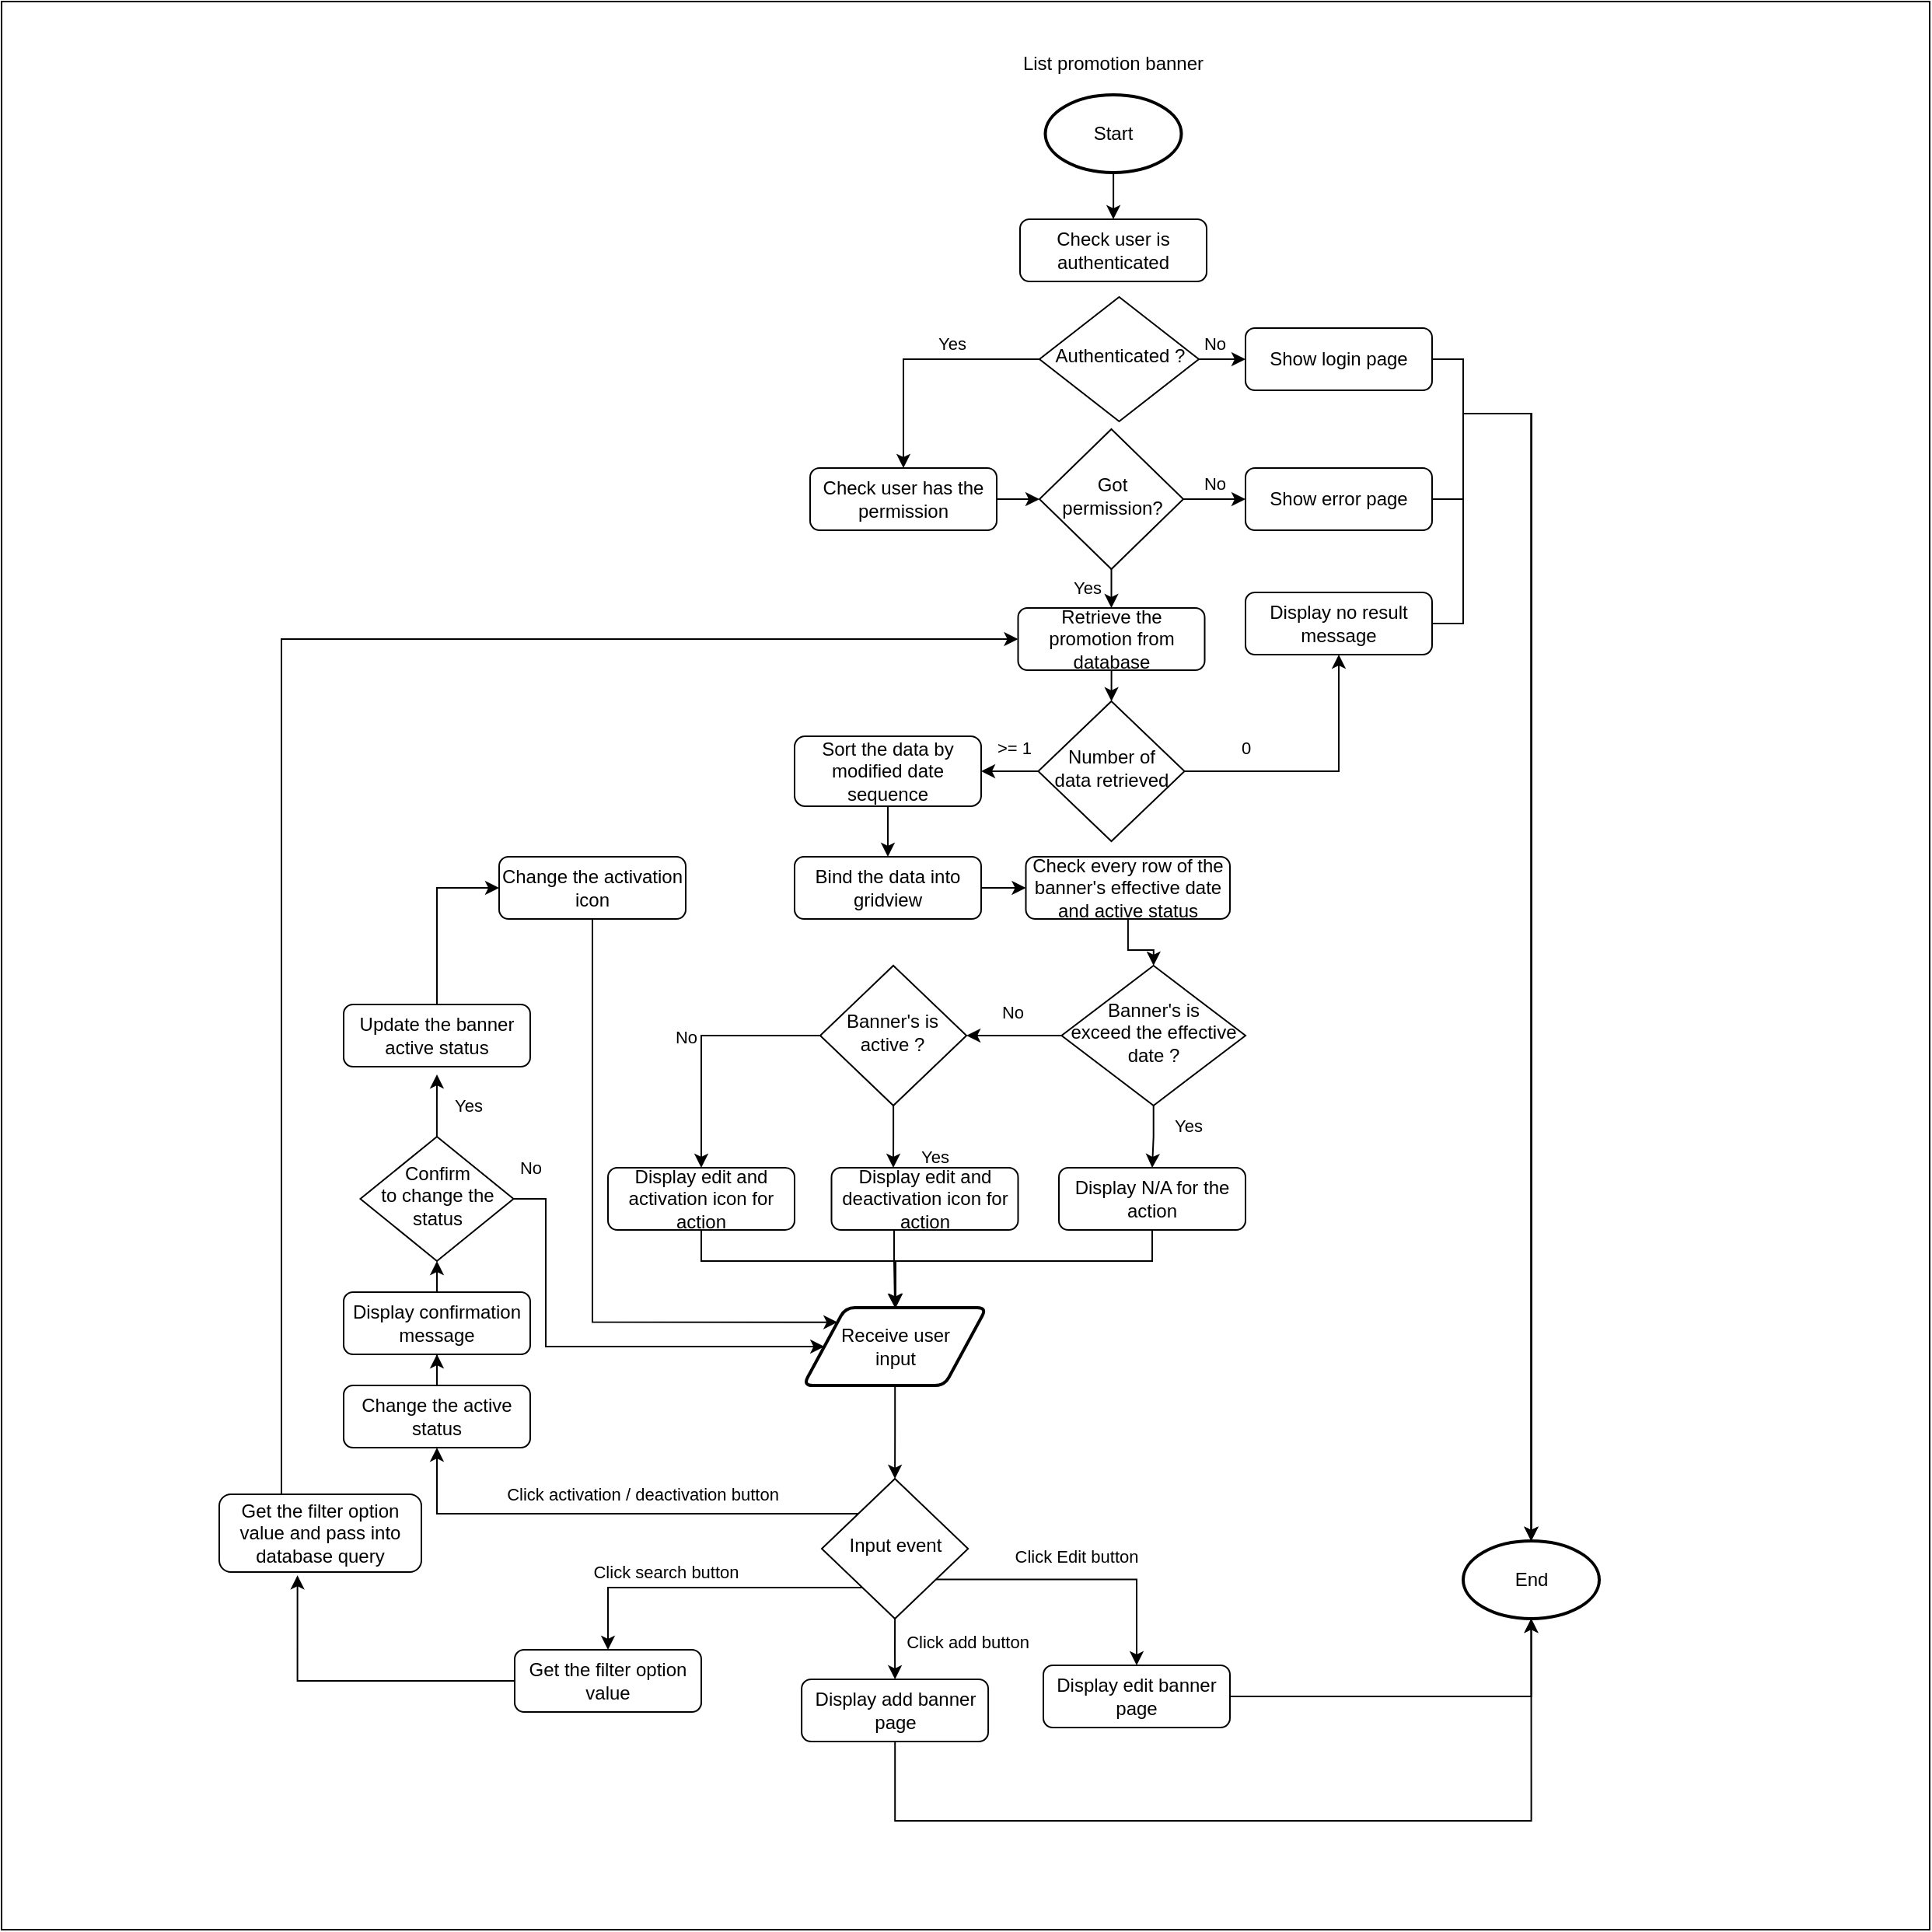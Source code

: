 <mxfile version="14.2.4" type="github" pages="4">
  <diagram id="C5RBs43oDa-KdzZeNtuy" name="List promotion banner">
    <mxGraphModel dx="3067" dy="783" grid="1" gridSize="10" guides="1" tooltips="1" connect="1" arrows="1" fold="1" page="1" pageScale="1" pageWidth="827" pageHeight="1169" math="0" shadow="0">
      <root>
        <mxCell id="WIyWlLk6GJQsqaUBKTNV-0" />
        <mxCell id="WIyWlLk6GJQsqaUBKTNV-1" parent="WIyWlLk6GJQsqaUBKTNV-0" />
        <mxCell id="OHB6ys-uSXkvLDU8gWH5-1" value="" style="whiteSpace=wrap;html=1;aspect=fixed;fillColor=none;" vertex="1" parent="WIyWlLk6GJQsqaUBKTNV-1">
          <mxGeometry x="-890" y="50" width="1240" height="1240" as="geometry" />
        </mxCell>
        <mxCell id="WIyWlLk6GJQsqaUBKTNV-3" value="Check user is authenticated" style="rounded=1;whiteSpace=wrap;html=1;fontSize=12;glass=0;strokeWidth=1;shadow=0;" parent="WIyWlLk6GJQsqaUBKTNV-1" vertex="1">
          <mxGeometry x="-235" y="190" width="120" height="40" as="geometry" />
        </mxCell>
        <mxCell id="OHB6ys-uSXkvLDU8gWH5-21" style="edgeStyle=orthogonalEdgeStyle;rounded=0;orthogonalLoop=1;jettySize=auto;html=1;entryX=0.5;entryY=0;entryDx=0;entryDy=0;entryPerimeter=0;" edge="1" parent="WIyWlLk6GJQsqaUBKTNV-1" source="WIyWlLk6GJQsqaUBKTNV-7" target="OHB6ys-uSXkvLDU8gWH5-14">
          <mxGeometry relative="1" as="geometry">
            <Array as="points">
              <mxPoint x="50" y="370" />
              <mxPoint x="50" y="315" />
              <mxPoint x="94" y="315" />
            </Array>
          </mxGeometry>
        </mxCell>
        <mxCell id="WIyWlLk6GJQsqaUBKTNV-7" value="Show error page" style="rounded=1;whiteSpace=wrap;html=1;fontSize=12;glass=0;strokeWidth=1;shadow=0;" parent="WIyWlLk6GJQsqaUBKTNV-1" vertex="1">
          <mxGeometry x="-90" y="350" width="120" height="40" as="geometry" />
        </mxCell>
        <mxCell id="OHB6ys-uSXkvLDU8gWH5-2" value="List promotion banner" style="text;html=1;strokeColor=none;fillColor=none;align=center;verticalAlign=middle;whiteSpace=wrap;rounded=0;" vertex="1" parent="WIyWlLk6GJQsqaUBKTNV-1">
          <mxGeometry x="-250" y="80" width="150" height="20" as="geometry" />
        </mxCell>
        <mxCell id="OHB6ys-uSXkvLDU8gWH5-8" style="edgeStyle=orthogonalEdgeStyle;rounded=0;orthogonalLoop=1;jettySize=auto;html=1;entryX=0.5;entryY=0;entryDx=0;entryDy=0;" edge="1" parent="WIyWlLk6GJQsqaUBKTNV-1" source="OHB6ys-uSXkvLDU8gWH5-5" target="WIyWlLk6GJQsqaUBKTNV-3">
          <mxGeometry relative="1" as="geometry" />
        </mxCell>
        <mxCell id="OHB6ys-uSXkvLDU8gWH5-5" value="Start" style="strokeWidth=2;html=1;shape=mxgraph.flowchart.start_1;whiteSpace=wrap;fillColor=none;" vertex="1" parent="WIyWlLk6GJQsqaUBKTNV-1">
          <mxGeometry x="-218.75" y="110" width="87.5" height="50" as="geometry" />
        </mxCell>
        <mxCell id="OHB6ys-uSXkvLDU8gWH5-11" value="Yes" style="edgeStyle=orthogonalEdgeStyle;rounded=0;orthogonalLoop=1;jettySize=auto;html=1;entryX=0.5;entryY=0;entryDx=0;entryDy=0;" edge="1" parent="WIyWlLk6GJQsqaUBKTNV-1" source="OHB6ys-uSXkvLDU8gWH5-9" target="OHB6ys-uSXkvLDU8gWH5-10">
          <mxGeometry x="-0.27" y="-10" relative="1" as="geometry">
            <mxPoint x="1" as="offset" />
          </mxGeometry>
        </mxCell>
        <mxCell id="OHB6ys-uSXkvLDU8gWH5-19" value="No" style="edgeStyle=orthogonalEdgeStyle;rounded=0;orthogonalLoop=1;jettySize=auto;html=1;entryX=0;entryY=0.5;entryDx=0;entryDy=0;" edge="1" parent="WIyWlLk6GJQsqaUBKTNV-1" source="OHB6ys-uSXkvLDU8gWH5-9" target="OHB6ys-uSXkvLDU8gWH5-17">
          <mxGeometry x="0.2" y="10" relative="1" as="geometry">
            <mxPoint as="offset" />
          </mxGeometry>
        </mxCell>
        <mxCell id="OHB6ys-uSXkvLDU8gWH5-9" value="Authenticated ?" style="rhombus;whiteSpace=wrap;html=1;shadow=0;fontFamily=Helvetica;fontSize=12;align=center;strokeWidth=1;spacing=6;spacingTop=-4;" vertex="1" parent="WIyWlLk6GJQsqaUBKTNV-1">
          <mxGeometry x="-222.5" y="240" width="102.5" height="80" as="geometry" />
        </mxCell>
        <mxCell id="OHB6ys-uSXkvLDU8gWH5-13" style="edgeStyle=orthogonalEdgeStyle;rounded=0;orthogonalLoop=1;jettySize=auto;html=1;" edge="1" parent="WIyWlLk6GJQsqaUBKTNV-1" source="OHB6ys-uSXkvLDU8gWH5-10" target="OHB6ys-uSXkvLDU8gWH5-12">
          <mxGeometry relative="1" as="geometry" />
        </mxCell>
        <mxCell id="OHB6ys-uSXkvLDU8gWH5-10" value="Check user has the permission" style="rounded=1;whiteSpace=wrap;html=1;fontSize=12;glass=0;strokeWidth=1;shadow=0;" vertex="1" parent="WIyWlLk6GJQsqaUBKTNV-1">
          <mxGeometry x="-370" y="350" width="120" height="40" as="geometry" />
        </mxCell>
        <mxCell id="OHB6ys-uSXkvLDU8gWH5-15" value="No" style="edgeStyle=orthogonalEdgeStyle;rounded=0;orthogonalLoop=1;jettySize=auto;html=1;" edge="1" parent="WIyWlLk6GJQsqaUBKTNV-1" source="OHB6ys-uSXkvLDU8gWH5-12" target="WIyWlLk6GJQsqaUBKTNV-7">
          <mxGeometry y="10" relative="1" as="geometry">
            <mxPoint x="-70" y="370" as="targetPoint" />
            <mxPoint as="offset" />
          </mxGeometry>
        </mxCell>
        <mxCell id="OHB6ys-uSXkvLDU8gWH5-22" value="Yes" style="edgeStyle=orthogonalEdgeStyle;rounded=0;orthogonalLoop=1;jettySize=auto;html=1;entryX=0.5;entryY=0;entryDx=0;entryDy=0;" edge="1" parent="WIyWlLk6GJQsqaUBKTNV-1" target="OHB6ys-uSXkvLDU8gWH5-23">
          <mxGeometry x="-0.144" y="-14" relative="1" as="geometry">
            <mxPoint x="-176.25" y="450" as="targetPoint" />
            <mxPoint x="-176.238" y="414.988" as="sourcePoint" />
            <mxPoint x="-2" y="2" as="offset" />
          </mxGeometry>
        </mxCell>
        <mxCell id="OHB6ys-uSXkvLDU8gWH5-12" value="Got permission?" style="rhombus;whiteSpace=wrap;html=1;shadow=0;fontFamily=Helvetica;fontSize=12;align=center;strokeWidth=1;spacing=6;spacingTop=-4;" vertex="1" parent="WIyWlLk6GJQsqaUBKTNV-1">
          <mxGeometry x="-222.5" y="325" width="92.5" height="90" as="geometry" />
        </mxCell>
        <mxCell id="OHB6ys-uSXkvLDU8gWH5-14" value="End" style="strokeWidth=2;html=1;shape=mxgraph.flowchart.start_1;whiteSpace=wrap;fillColor=none;" vertex="1" parent="WIyWlLk6GJQsqaUBKTNV-1">
          <mxGeometry x="50" y="1040" width="87.5" height="50" as="geometry" />
        </mxCell>
        <mxCell id="OHB6ys-uSXkvLDU8gWH5-20" style="edgeStyle=orthogonalEdgeStyle;rounded=0;orthogonalLoop=1;jettySize=auto;html=1;entryX=0.5;entryY=0;entryDx=0;entryDy=0;entryPerimeter=0;" edge="1" parent="WIyWlLk6GJQsqaUBKTNV-1" source="OHB6ys-uSXkvLDU8gWH5-17" target="OHB6ys-uSXkvLDU8gWH5-14">
          <mxGeometry relative="1" as="geometry">
            <Array as="points">
              <mxPoint x="50" y="280" />
              <mxPoint x="50" y="315" />
              <mxPoint x="94" y="315" />
            </Array>
          </mxGeometry>
        </mxCell>
        <mxCell id="OHB6ys-uSXkvLDU8gWH5-17" value="Show login page" style="rounded=1;whiteSpace=wrap;html=1;fontSize=12;glass=0;strokeWidth=1;shadow=0;" vertex="1" parent="WIyWlLk6GJQsqaUBKTNV-1">
          <mxGeometry x="-90" y="260" width="120" height="40" as="geometry" />
        </mxCell>
        <mxCell id="OHB6ys-uSXkvLDU8gWH5-31" style="edgeStyle=orthogonalEdgeStyle;rounded=0;orthogonalLoop=1;jettySize=auto;html=1;entryX=0.5;entryY=0;entryDx=0;entryDy=0;" edge="1" parent="WIyWlLk6GJQsqaUBKTNV-1" source="OHB6ys-uSXkvLDU8gWH5-23" target="OHB6ys-uSXkvLDU8gWH5-26">
          <mxGeometry relative="1" as="geometry" />
        </mxCell>
        <mxCell id="OHB6ys-uSXkvLDU8gWH5-23" value="Retrieve the promotion from database" style="rounded=1;whiteSpace=wrap;html=1;fontSize=12;glass=0;strokeWidth=1;shadow=0;" vertex="1" parent="WIyWlLk6GJQsqaUBKTNV-1">
          <mxGeometry x="-236.25" y="440" width="120" height="40" as="geometry" />
        </mxCell>
        <mxCell id="OHB6ys-uSXkvLDU8gWH5-27" style="edgeStyle=orthogonalEdgeStyle;rounded=0;orthogonalLoop=1;jettySize=auto;html=1;entryX=0.5;entryY=1;entryDx=0;entryDy=0;" edge="1" parent="WIyWlLk6GJQsqaUBKTNV-1" source="OHB6ys-uSXkvLDU8gWH5-26" target="OHB6ys-uSXkvLDU8gWH5-28">
          <mxGeometry relative="1" as="geometry">
            <mxPoint x="-80.0" y="480" as="targetPoint" />
          </mxGeometry>
        </mxCell>
        <mxCell id="OHB6ys-uSXkvLDU8gWH5-30" value="0" style="edgeLabel;html=1;align=center;verticalAlign=middle;resizable=0;points=[];" vertex="1" connectable="0" parent="OHB6ys-uSXkvLDU8gWH5-27">
          <mxGeometry x="-0.552" y="-2" relative="1" as="geometry">
            <mxPoint x="-0.05" y="-17.03" as="offset" />
          </mxGeometry>
        </mxCell>
        <mxCell id="OHB6ys-uSXkvLDU8gWH5-33" value="&amp;gt;= 1" style="edgeStyle=orthogonalEdgeStyle;rounded=0;orthogonalLoop=1;jettySize=auto;html=1;entryX=1;entryY=0.5;entryDx=0;entryDy=0;" edge="1" parent="WIyWlLk6GJQsqaUBKTNV-1" source="OHB6ys-uSXkvLDU8gWH5-26" target="OHB6ys-uSXkvLDU8gWH5-37">
          <mxGeometry x="-0.284" y="-15" relative="1" as="geometry">
            <mxPoint x="-260" y="545.0" as="targetPoint" />
            <mxPoint as="offset" />
          </mxGeometry>
        </mxCell>
        <mxCell id="OHB6ys-uSXkvLDU8gWH5-26" value="Number of &lt;br&gt;data retrieved" style="rhombus;whiteSpace=wrap;html=1;shadow=0;fontFamily=Helvetica;fontSize=12;align=center;strokeWidth=1;spacing=6;spacingTop=-4;" vertex="1" parent="WIyWlLk6GJQsqaUBKTNV-1">
          <mxGeometry x="-223.29" y="500" width="94.07" height="90" as="geometry" />
        </mxCell>
        <mxCell id="OHB6ys-uSXkvLDU8gWH5-32" style="edgeStyle=orthogonalEdgeStyle;rounded=0;orthogonalLoop=1;jettySize=auto;html=1;entryX=0.5;entryY=0;entryDx=0;entryDy=0;entryPerimeter=0;" edge="1" parent="WIyWlLk6GJQsqaUBKTNV-1" source="OHB6ys-uSXkvLDU8gWH5-28" target="OHB6ys-uSXkvLDU8gWH5-14">
          <mxGeometry relative="1" as="geometry">
            <Array as="points">
              <mxPoint x="50" y="450" />
              <mxPoint x="50" y="315" />
              <mxPoint x="94" y="315" />
            </Array>
          </mxGeometry>
        </mxCell>
        <mxCell id="OHB6ys-uSXkvLDU8gWH5-28" value="Display no result message" style="rounded=1;whiteSpace=wrap;html=1;fontSize=12;glass=0;strokeWidth=1;shadow=0;" vertex="1" parent="WIyWlLk6GJQsqaUBKTNV-1">
          <mxGeometry x="-90" y="430" width="120" height="40" as="geometry" />
        </mxCell>
        <mxCell id="OHB6ys-uSXkvLDU8gWH5-35" style="edgeStyle=orthogonalEdgeStyle;rounded=0;orthogonalLoop=1;jettySize=auto;html=1;entryX=0.5;entryY=0;entryDx=0;entryDy=0;" edge="1" parent="WIyWlLk6GJQsqaUBKTNV-1" target="OHB6ys-uSXkvLDU8gWH5-36">
          <mxGeometry relative="1" as="geometry">
            <mxPoint x="-320" y="590" as="targetPoint" />
            <mxPoint x="-320" y="565.0" as="sourcePoint" />
          </mxGeometry>
        </mxCell>
        <mxCell id="OHB6ys-uSXkvLDU8gWH5-41" style="edgeStyle=orthogonalEdgeStyle;rounded=0;orthogonalLoop=1;jettySize=auto;html=1;entryX=0.5;entryY=0;entryDx=0;entryDy=0;exitX=0.5;exitY=1;exitDx=0;exitDy=0;" edge="1" parent="WIyWlLk6GJQsqaUBKTNV-1" source="OHB6ys-uSXkvLDU8gWH5-64" target="OHB6ys-uSXkvLDU8gWH5-38">
          <mxGeometry relative="1" as="geometry">
            <mxPoint x="-335" y="980" as="sourcePoint" />
            <Array as="points">
              <mxPoint x="-150" y="860" />
              <mxPoint x="-315" y="860" />
              <mxPoint x="-315" y="890" />
            </Array>
          </mxGeometry>
        </mxCell>
        <mxCell id="OHB6ys-uSXkvLDU8gWH5-55" style="edgeStyle=orthogonalEdgeStyle;rounded=0;orthogonalLoop=1;jettySize=auto;html=1;entryX=0;entryY=0.5;entryDx=0;entryDy=0;" edge="1" parent="WIyWlLk6GJQsqaUBKTNV-1" source="OHB6ys-uSXkvLDU8gWH5-36" target="OHB6ys-uSXkvLDU8gWH5-56">
          <mxGeometry relative="1" as="geometry">
            <mxPoint x="-200" y="610" as="targetPoint" />
          </mxGeometry>
        </mxCell>
        <mxCell id="OHB6ys-uSXkvLDU8gWH5-36" value="Bind the data into gridview" style="rounded=1;whiteSpace=wrap;html=1;fontSize=12;glass=0;strokeWidth=1;shadow=0;" vertex="1" parent="WIyWlLk6GJQsqaUBKTNV-1">
          <mxGeometry x="-380" y="600" width="120" height="40" as="geometry" />
        </mxCell>
        <mxCell id="OHB6ys-uSXkvLDU8gWH5-37" value="Sort the data by modified date sequence" style="rounded=1;whiteSpace=wrap;html=1;fontSize=12;glass=0;strokeWidth=1;shadow=0;" vertex="1" parent="WIyWlLk6GJQsqaUBKTNV-1">
          <mxGeometry x="-380" y="522.5" width="120" height="45" as="geometry" />
        </mxCell>
        <mxCell id="OHB6ys-uSXkvLDU8gWH5-79" style="edgeStyle=orthogonalEdgeStyle;rounded=0;orthogonalLoop=1;jettySize=auto;html=1;entryX=0.5;entryY=0;entryDx=0;entryDy=0;" edge="1" parent="WIyWlLk6GJQsqaUBKTNV-1" source="OHB6ys-uSXkvLDU8gWH5-38" target="OHB6ys-uSXkvLDU8gWH5-43">
          <mxGeometry relative="1" as="geometry" />
        </mxCell>
        <mxCell id="OHB6ys-uSXkvLDU8gWH5-38" value="Receive user &lt;br&gt;input" style="shape=parallelogram;html=1;strokeWidth=2;perimeter=parallelogramPerimeter;whiteSpace=wrap;rounded=1;arcSize=12;size=0.23;fillColor=none;" vertex="1" parent="WIyWlLk6GJQsqaUBKTNV-1">
          <mxGeometry x="-374.43" y="890" width="117.96" height="50" as="geometry" />
        </mxCell>
        <mxCell id="OHB6ys-uSXkvLDU8gWH5-44" style="edgeStyle=orthogonalEdgeStyle;rounded=0;orthogonalLoop=1;jettySize=auto;html=1;entryX=0.5;entryY=0;entryDx=0;entryDy=0;" edge="1" parent="WIyWlLk6GJQsqaUBKTNV-1" source="OHB6ys-uSXkvLDU8gWH5-43" target="OHB6ys-uSXkvLDU8gWH5-47">
          <mxGeometry relative="1" as="geometry">
            <mxPoint x="-422.04" y="1030" as="targetPoint" />
            <Array as="points">
              <mxPoint x="-500" y="1070" />
            </Array>
          </mxGeometry>
        </mxCell>
        <mxCell id="OHB6ys-uSXkvLDU8gWH5-45" value="Click search button" style="edgeLabel;html=1;align=center;verticalAlign=middle;resizable=0;points=[];" vertex="1" connectable="0" parent="OHB6ys-uSXkvLDU8gWH5-44">
          <mxGeometry x="0.25" y="-4" relative="1" as="geometry">
            <mxPoint x="0.26" y="-6" as="offset" />
          </mxGeometry>
        </mxCell>
        <mxCell id="OHB6ys-uSXkvLDU8gWH5-49" style="edgeStyle=orthogonalEdgeStyle;rounded=0;orthogonalLoop=1;jettySize=auto;html=1;entryX=0.5;entryY=1;entryDx=0;entryDy=0;exitX=0;exitY=0;exitDx=0;exitDy=0;entryPerimeter=0;" edge="1" parent="WIyWlLk6GJQsqaUBKTNV-1" source="OHB6ys-uSXkvLDU8gWH5-43" target="OHB6ys-uSXkvLDU8gWH5-50">
          <mxGeometry relative="1" as="geometry">
            <mxPoint x="-302.04" y="980" as="targetPoint" />
            <Array as="points">
              <mxPoint x="-610" y="1023" />
            </Array>
          </mxGeometry>
        </mxCell>
        <mxCell id="OHB6ys-uSXkvLDU8gWH5-52" value="Click activation / deactivation button" style="edgeLabel;html=1;align=center;verticalAlign=middle;resizable=0;points=[];" vertex="1" connectable="0" parent="OHB6ys-uSXkvLDU8gWH5-49">
          <mxGeometry x="-0.011" y="-2" relative="1" as="geometry">
            <mxPoint x="15.84" y="-10.5" as="offset" />
          </mxGeometry>
        </mxCell>
        <mxCell id="OHB6ys-uSXkvLDU8gWH5-53" value="Click Edit button" style="edgeStyle=orthogonalEdgeStyle;rounded=0;orthogonalLoop=1;jettySize=auto;html=1;exitX=0.779;exitY=0.72;exitDx=0;exitDy=0;exitPerimeter=0;entryX=0.5;entryY=0;entryDx=0;entryDy=0;" edge="1" parent="WIyWlLk6GJQsqaUBKTNV-1" source="OHB6ys-uSXkvLDU8gWH5-43" target="OHB6ys-uSXkvLDU8gWH5-73">
          <mxGeometry x="-0.021" y="15" relative="1" as="geometry">
            <mxPoint x="-182" y="1064" as="targetPoint" />
            <Array as="points">
              <mxPoint x="-160" y="1065" />
            </Array>
            <mxPoint as="offset" />
          </mxGeometry>
        </mxCell>
        <mxCell id="OHB6ys-uSXkvLDU8gWH5-76" value="Click add button" style="edgeStyle=orthogonalEdgeStyle;rounded=0;orthogonalLoop=1;jettySize=auto;html=1;exitX=0.5;exitY=1;exitDx=0;exitDy=0;" edge="1" parent="WIyWlLk6GJQsqaUBKTNV-1" source="OHB6ys-uSXkvLDU8gWH5-43" target="OHB6ys-uSXkvLDU8gWH5-48">
          <mxGeometry x="-0.26" y="46" relative="1" as="geometry">
            <mxPoint x="-336.083" y="1088.954" as="sourcePoint" />
            <mxPoint x="-336.04" y="1119" as="targetPoint" />
            <mxPoint as="offset" />
          </mxGeometry>
        </mxCell>
        <mxCell id="OHB6ys-uSXkvLDU8gWH5-43" value="Input event" style="rhombus;whiteSpace=wrap;html=1;shadow=0;fontFamily=Helvetica;fontSize=12;align=center;strokeWidth=1;spacing=6;spacingTop=-4;" vertex="1" parent="WIyWlLk6GJQsqaUBKTNV-1">
          <mxGeometry x="-362.49" y="1000" width="94.07" height="90" as="geometry" />
        </mxCell>
        <mxCell id="OHB6ys-uSXkvLDU8gWH5-81" style="edgeStyle=orthogonalEdgeStyle;rounded=0;orthogonalLoop=1;jettySize=auto;html=1;entryX=0.387;entryY=1.043;entryDx=0;entryDy=0;entryPerimeter=0;" edge="1" parent="WIyWlLk6GJQsqaUBKTNV-1" source="OHB6ys-uSXkvLDU8gWH5-47" target="OHB6ys-uSXkvLDU8gWH5-82">
          <mxGeometry relative="1" as="geometry">
            <mxPoint x="-650.0" y="1020" as="targetPoint" />
            <Array as="points">
              <mxPoint x="-700" y="1130" />
            </Array>
          </mxGeometry>
        </mxCell>
        <mxCell id="OHB6ys-uSXkvLDU8gWH5-47" value="Get the filter option value" style="rounded=1;whiteSpace=wrap;html=1;fontSize=12;glass=0;strokeWidth=1;shadow=0;" vertex="1" parent="WIyWlLk6GJQsqaUBKTNV-1">
          <mxGeometry x="-560" y="1110" width="120" height="40" as="geometry" />
        </mxCell>
        <mxCell id="OHB6ys-uSXkvLDU8gWH5-97" style="edgeStyle=orthogonalEdgeStyle;rounded=0;orthogonalLoop=1;jettySize=auto;html=1;entryX=0.5;entryY=1;entryDx=0;entryDy=0;entryPerimeter=0;" edge="1" parent="WIyWlLk6GJQsqaUBKTNV-1" source="OHB6ys-uSXkvLDU8gWH5-48" target="OHB6ys-uSXkvLDU8gWH5-14">
          <mxGeometry relative="1" as="geometry">
            <Array as="points">
              <mxPoint x="-315" y="1220" />
              <mxPoint x="94" y="1220" />
            </Array>
          </mxGeometry>
        </mxCell>
        <mxCell id="OHB6ys-uSXkvLDU8gWH5-48" value="Display add banner page" style="rounded=1;whiteSpace=wrap;html=1;fontSize=12;glass=0;strokeWidth=1;shadow=0;" vertex="1" parent="WIyWlLk6GJQsqaUBKTNV-1">
          <mxGeometry x="-375.45" y="1129" width="120" height="40" as="geometry" />
        </mxCell>
        <mxCell id="OHB6ys-uSXkvLDU8gWH5-89" style="edgeStyle=orthogonalEdgeStyle;rounded=0;orthogonalLoop=1;jettySize=auto;html=1;entryX=0.5;entryY=1;entryDx=0;entryDy=0;" edge="1" parent="WIyWlLk6GJQsqaUBKTNV-1" source="OHB6ys-uSXkvLDU8gWH5-50" target="OHB6ys-uSXkvLDU8gWH5-75">
          <mxGeometry relative="1" as="geometry" />
        </mxCell>
        <mxCell id="OHB6ys-uSXkvLDU8gWH5-50" value="Change the active status" style="rounded=1;whiteSpace=wrap;html=1;fontSize=12;glass=0;strokeWidth=1;shadow=0;" vertex="1" parent="WIyWlLk6GJQsqaUBKTNV-1">
          <mxGeometry x="-670" y="940" width="120" height="40" as="geometry" />
        </mxCell>
        <mxCell id="OHB6ys-uSXkvLDU8gWH5-57" style="edgeStyle=orthogonalEdgeStyle;rounded=0;orthogonalLoop=1;jettySize=auto;html=1;entryX=0.5;entryY=0;entryDx=0;entryDy=0;" edge="1" parent="WIyWlLk6GJQsqaUBKTNV-1" source="OHB6ys-uSXkvLDU8gWH5-56" target="OHB6ys-uSXkvLDU8gWH5-60">
          <mxGeometry relative="1" as="geometry">
            <mxPoint x="-171.25" y="670" as="targetPoint" />
          </mxGeometry>
        </mxCell>
        <mxCell id="OHB6ys-uSXkvLDU8gWH5-56" value="Check every row of the banner&#39;s effective date and active status" style="rounded=1;whiteSpace=wrap;html=1;fontSize=12;glass=0;strokeWidth=1;shadow=0;" vertex="1" parent="WIyWlLk6GJQsqaUBKTNV-1">
          <mxGeometry x="-231.25" y="600" width="131.25" height="40" as="geometry" />
        </mxCell>
        <mxCell id="OHB6ys-uSXkvLDU8gWH5-65" value="Yes" style="edgeStyle=orthogonalEdgeStyle;rounded=0;orthogonalLoop=1;jettySize=auto;html=1;" edge="1" parent="WIyWlLk6GJQsqaUBKTNV-1" source="OHB6ys-uSXkvLDU8gWH5-59">
          <mxGeometry x="-0.001" y="-13" relative="1" as="geometry">
            <mxPoint x="-316.51" y="800" as="targetPoint" />
            <mxPoint x="26" as="offset" />
          </mxGeometry>
        </mxCell>
        <mxCell id="OHB6ys-uSXkvLDU8gWH5-67" value="No" style="edgeStyle=orthogonalEdgeStyle;rounded=0;orthogonalLoop=1;jettySize=auto;html=1;entryX=0.5;entryY=0;entryDx=0;entryDy=0;" edge="1" parent="WIyWlLk6GJQsqaUBKTNV-1" source="OHB6ys-uSXkvLDU8gWH5-59" target="OHB6ys-uSXkvLDU8gWH5-69">
          <mxGeometry x="-0.04" y="-10" relative="1" as="geometry">
            <mxPoint x="-423.51" y="780" as="targetPoint" />
            <mxPoint as="offset" />
          </mxGeometry>
        </mxCell>
        <mxCell id="OHB6ys-uSXkvLDU8gWH5-59" value="Banner&#39;s is active ?" style="rhombus;whiteSpace=wrap;html=1;shadow=0;fontFamily=Helvetica;fontSize=12;align=center;strokeWidth=1;spacing=6;spacingTop=-4;" vertex="1" parent="WIyWlLk6GJQsqaUBKTNV-1">
          <mxGeometry x="-363.51" y="670" width="94.07" height="90" as="geometry" />
        </mxCell>
        <mxCell id="OHB6ys-uSXkvLDU8gWH5-61" value="No" style="edgeStyle=orthogonalEdgeStyle;rounded=0;orthogonalLoop=1;jettySize=auto;html=1;entryX=1;entryY=0.5;entryDx=0;entryDy=0;" edge="1" parent="WIyWlLk6GJQsqaUBKTNV-1" source="OHB6ys-uSXkvLDU8gWH5-60" target="OHB6ys-uSXkvLDU8gWH5-59">
          <mxGeometry x="0.052" y="-15" relative="1" as="geometry">
            <mxPoint as="offset" />
          </mxGeometry>
        </mxCell>
        <mxCell id="OHB6ys-uSXkvLDU8gWH5-63" value="Yes" style="edgeStyle=orthogonalEdgeStyle;rounded=0;orthogonalLoop=1;jettySize=auto;html=1;entryX=0.5;entryY=0;entryDx=0;entryDy=0;" edge="1" parent="WIyWlLk6GJQsqaUBKTNV-1" source="OHB6ys-uSXkvLDU8gWH5-60" target="OHB6ys-uSXkvLDU8gWH5-64">
          <mxGeometry x="-0.332" y="22" relative="1" as="geometry">
            <mxPoint x="-155.62" y="790" as="targetPoint" />
            <mxPoint as="offset" />
          </mxGeometry>
        </mxCell>
        <mxCell id="OHB6ys-uSXkvLDU8gWH5-60" value="Banner&#39;s is &lt;br&gt;exceed the effective &lt;br&gt;date ?" style="rhombus;whiteSpace=wrap;html=1;shadow=0;fontFamily=Helvetica;fontSize=12;align=center;strokeWidth=1;spacing=6;spacingTop=-4;" vertex="1" parent="WIyWlLk6GJQsqaUBKTNV-1">
          <mxGeometry x="-208.28" y="670" width="118.28" height="90" as="geometry" />
        </mxCell>
        <mxCell id="OHB6ys-uSXkvLDU8gWH5-64" value="Display N/A for the action" style="rounded=1;whiteSpace=wrap;html=1;fontSize=12;glass=0;strokeWidth=1;shadow=0;" vertex="1" parent="WIyWlLk6GJQsqaUBKTNV-1">
          <mxGeometry x="-210" y="800" width="120" height="40" as="geometry" />
        </mxCell>
        <mxCell id="OHB6ys-uSXkvLDU8gWH5-71" style="edgeStyle=orthogonalEdgeStyle;rounded=0;orthogonalLoop=1;jettySize=auto;html=1;entryX=0.5;entryY=0;entryDx=0;entryDy=0;" edge="1" parent="WIyWlLk6GJQsqaUBKTNV-1" source="OHB6ys-uSXkvLDU8gWH5-68" target="OHB6ys-uSXkvLDU8gWH5-38">
          <mxGeometry relative="1" as="geometry">
            <Array as="points">
              <mxPoint x="-316" y="860" />
              <mxPoint x="-316" y="890" />
            </Array>
          </mxGeometry>
        </mxCell>
        <mxCell id="OHB6ys-uSXkvLDU8gWH5-68" value="Display edit and deactivation icon for action" style="rounded=1;whiteSpace=wrap;html=1;fontSize=12;glass=0;strokeWidth=1;shadow=0;" vertex="1" parent="WIyWlLk6GJQsqaUBKTNV-1">
          <mxGeometry x="-356.25" y="800" width="120" height="40" as="geometry" />
        </mxCell>
        <mxCell id="OHB6ys-uSXkvLDU8gWH5-72" style="edgeStyle=orthogonalEdgeStyle;rounded=0;orthogonalLoop=1;jettySize=auto;html=1;entryX=0.5;entryY=0;entryDx=0;entryDy=0;" edge="1" parent="WIyWlLk6GJQsqaUBKTNV-1" source="OHB6ys-uSXkvLDU8gWH5-69" target="OHB6ys-uSXkvLDU8gWH5-38">
          <mxGeometry relative="1" as="geometry">
            <Array as="points">
              <mxPoint x="-440" y="860" />
              <mxPoint x="-315" y="860" />
              <mxPoint x="-315" y="890" />
            </Array>
          </mxGeometry>
        </mxCell>
        <mxCell id="OHB6ys-uSXkvLDU8gWH5-69" value="Display edit and activation icon for action" style="rounded=1;whiteSpace=wrap;html=1;fontSize=12;glass=0;strokeWidth=1;shadow=0;" vertex="1" parent="WIyWlLk6GJQsqaUBKTNV-1">
          <mxGeometry x="-500" y="800" width="120" height="40" as="geometry" />
        </mxCell>
        <mxCell id="OHB6ys-uSXkvLDU8gWH5-98" style="edgeStyle=orthogonalEdgeStyle;rounded=0;orthogonalLoop=1;jettySize=auto;html=1;entryX=0.5;entryY=1;entryDx=0;entryDy=0;entryPerimeter=0;" edge="1" parent="WIyWlLk6GJQsqaUBKTNV-1" source="OHB6ys-uSXkvLDU8gWH5-73" target="OHB6ys-uSXkvLDU8gWH5-14">
          <mxGeometry relative="1" as="geometry">
            <mxPoint x="100" y="1090" as="targetPoint" />
            <Array as="points">
              <mxPoint x="94" y="1140" />
            </Array>
          </mxGeometry>
        </mxCell>
        <mxCell id="OHB6ys-uSXkvLDU8gWH5-73" value="Display edit banner page" style="rounded=1;whiteSpace=wrap;html=1;fontSize=12;glass=0;strokeWidth=1;shadow=0;" vertex="1" parent="WIyWlLk6GJQsqaUBKTNV-1">
          <mxGeometry x="-220" y="1120" width="120" height="40" as="geometry" />
        </mxCell>
        <mxCell id="OHB6ys-uSXkvLDU8gWH5-88" style="edgeStyle=orthogonalEdgeStyle;rounded=0;orthogonalLoop=1;jettySize=auto;html=1;" edge="1" parent="WIyWlLk6GJQsqaUBKTNV-1" source="OHB6ys-uSXkvLDU8gWH5-75" target="OHB6ys-uSXkvLDU8gWH5-87">
          <mxGeometry relative="1" as="geometry" />
        </mxCell>
        <mxCell id="OHB6ys-uSXkvLDU8gWH5-75" value="Display confirmation message" style="rounded=1;whiteSpace=wrap;html=1;fontSize=12;glass=0;strokeWidth=1;shadow=0;" vertex="1" parent="WIyWlLk6GJQsqaUBKTNV-1">
          <mxGeometry x="-670" y="880" width="120" height="40" as="geometry" />
        </mxCell>
        <mxCell id="OHB6ys-uSXkvLDU8gWH5-84" style="edgeStyle=orthogonalEdgeStyle;rounded=0;orthogonalLoop=1;jettySize=auto;html=1;entryX=0;entryY=0.5;entryDx=0;entryDy=0;exitX=0.387;exitY=0.017;exitDx=0;exitDy=0;exitPerimeter=0;" edge="1" parent="WIyWlLk6GJQsqaUBKTNV-1" source="OHB6ys-uSXkvLDU8gWH5-82" target="OHB6ys-uSXkvLDU8gWH5-23">
          <mxGeometry relative="1" as="geometry">
            <mxPoint x="-650.0" y="450.0" as="targetPoint" />
            <Array as="points">
              <mxPoint x="-710" y="1011" />
              <mxPoint x="-710" y="460" />
            </Array>
          </mxGeometry>
        </mxCell>
        <mxCell id="OHB6ys-uSXkvLDU8gWH5-82" value="Get the filter option value and pass into database query" style="rounded=1;whiteSpace=wrap;html=1;fontSize=12;glass=0;strokeWidth=1;shadow=0;" vertex="1" parent="WIyWlLk6GJQsqaUBKTNV-1">
          <mxGeometry x="-750" y="1010" width="130" height="50" as="geometry" />
        </mxCell>
        <mxCell id="OHB6ys-uSXkvLDU8gWH5-90" style="edgeStyle=orthogonalEdgeStyle;rounded=0;orthogonalLoop=1;jettySize=auto;html=1;entryX=0;entryY=0.5;entryDx=0;entryDy=0;" edge="1" parent="WIyWlLk6GJQsqaUBKTNV-1" source="OHB6ys-uSXkvLDU8gWH5-87" target="OHB6ys-uSXkvLDU8gWH5-38">
          <mxGeometry relative="1" as="geometry">
            <Array as="points">
              <mxPoint x="-540" y="820" />
              <mxPoint x="-540" y="915" />
            </Array>
          </mxGeometry>
        </mxCell>
        <mxCell id="OHB6ys-uSXkvLDU8gWH5-91" value="No" style="edgeLabel;html=1;align=center;verticalAlign=middle;resizable=0;points=[];" vertex="1" connectable="0" parent="OHB6ys-uSXkvLDU8gWH5-90">
          <mxGeometry x="-0.578" y="2" relative="1" as="geometry">
            <mxPoint x="-12" y="-61.76" as="offset" />
          </mxGeometry>
        </mxCell>
        <mxCell id="OHB6ys-uSXkvLDU8gWH5-92" value="Yes" style="edgeStyle=orthogonalEdgeStyle;rounded=0;orthogonalLoop=1;jettySize=auto;html=1;" edge="1" parent="WIyWlLk6GJQsqaUBKTNV-1" source="OHB6ys-uSXkvLDU8gWH5-87">
          <mxGeometry x="0.004" y="-20" relative="1" as="geometry">
            <mxPoint x="-610" y="740" as="targetPoint" />
            <mxPoint as="offset" />
          </mxGeometry>
        </mxCell>
        <mxCell id="OHB6ys-uSXkvLDU8gWH5-87" value="Confirm &lt;br&gt;to change the status" style="rhombus;whiteSpace=wrap;html=1;shadow=0;fontFamily=Helvetica;fontSize=12;align=center;strokeWidth=1;spacing=6;spacingTop=-4;" vertex="1" parent="WIyWlLk6GJQsqaUBKTNV-1">
          <mxGeometry x="-659.26" y="780" width="98.52" height="80" as="geometry" />
        </mxCell>
        <mxCell id="OHB6ys-uSXkvLDU8gWH5-94" style="edgeStyle=orthogonalEdgeStyle;rounded=0;orthogonalLoop=1;jettySize=auto;html=1;" edge="1" parent="WIyWlLk6GJQsqaUBKTNV-1" source="OHB6ys-uSXkvLDU8gWH5-93">
          <mxGeometry relative="1" as="geometry">
            <mxPoint x="-570" y="620" as="targetPoint" />
            <Array as="points">
              <mxPoint x="-610" y="620" />
            </Array>
          </mxGeometry>
        </mxCell>
        <mxCell id="OHB6ys-uSXkvLDU8gWH5-93" value="Update the banner active status" style="rounded=1;whiteSpace=wrap;html=1;fontSize=12;glass=0;strokeWidth=1;shadow=0;" vertex="1" parent="WIyWlLk6GJQsqaUBKTNV-1">
          <mxGeometry x="-670" y="695" width="120" height="40" as="geometry" />
        </mxCell>
        <mxCell id="OHB6ys-uSXkvLDU8gWH5-96" style="edgeStyle=orthogonalEdgeStyle;rounded=0;orthogonalLoop=1;jettySize=auto;html=1;entryX=0;entryY=0;entryDx=0;entryDy=0;" edge="1" parent="WIyWlLk6GJQsqaUBKTNV-1" source="OHB6ys-uSXkvLDU8gWH5-95" target="OHB6ys-uSXkvLDU8gWH5-38">
          <mxGeometry relative="1" as="geometry">
            <Array as="points">
              <mxPoint x="-510" y="899" />
            </Array>
          </mxGeometry>
        </mxCell>
        <mxCell id="OHB6ys-uSXkvLDU8gWH5-95" value="Change the activation icon" style="rounded=1;whiteSpace=wrap;html=1;fontSize=12;glass=0;strokeWidth=1;shadow=0;" vertex="1" parent="WIyWlLk6GJQsqaUBKTNV-1">
          <mxGeometry x="-570" y="600" width="120" height="40" as="geometry" />
        </mxCell>
      </root>
    </mxGraphModel>
  </diagram>
  <diagram id="1bKna28vOYxh1B9_zXPH" name="EditBanner">
    <mxGraphModel dx="989" dy="548" grid="1" gridSize="10" guides="1" tooltips="1" connect="1" arrows="1" fold="1" page="1" pageScale="1" pageWidth="827" pageHeight="1169" math="0" shadow="0">
      <root>
        <mxCell id="hpqJDtrSty6_vaOXXpcq-0" />
        <mxCell id="hpqJDtrSty6_vaOXXpcq-1" parent="hpqJDtrSty6_vaOXXpcq-0" />
      </root>
    </mxGraphModel>
  </diagram>
  <diagram id="JnzNezMiu6MFuoqiwC6X" name="DeleteBanner">
    <mxGraphModel dx="989" dy="548" grid="1" gridSize="10" guides="1" tooltips="1" connect="1" arrows="1" fold="1" page="1" pageScale="1" pageWidth="827" pageHeight="1169" math="0" shadow="0">
      <root>
        <mxCell id="i9s_to2VOu1_OZeufu1O-0" />
        <mxCell id="i9s_to2VOu1_OZeufu1O-1" parent="i9s_to2VOu1_OZeufu1O-0" />
      </root>
    </mxGraphModel>
  </diagram>
  <diagram id="NqCH0Zwg1SrBa_VqJtBC" name="AddBanner/EditBanner">
    <mxGraphModel dx="1991" dy="645" grid="1" gridSize="10" guides="1" tooltips="1" connect="1" arrows="1" fold="1" page="1" pageScale="1" pageWidth="827" pageHeight="1169" math="0" shadow="0">
      <root>
        <mxCell id="0bNLgnLgEfnWTaaoX70--0" />
        <mxCell id="0bNLgnLgEfnWTaaoX70--1" parent="0bNLgnLgEfnWTaaoX70--0" />
        <mxCell id="aI3IfpCvKIVzbMFJyRmF-1" value="Check user is authenticated" style="rounded=1;whiteSpace=wrap;html=1;fontSize=12;glass=0;strokeWidth=1;shadow=0;" vertex="1" parent="0bNLgnLgEfnWTaaoX70--1">
          <mxGeometry x="-315" y="150" width="120" height="40" as="geometry" />
        </mxCell>
        <mxCell id="aI3IfpCvKIVzbMFJyRmF-2" style="edgeStyle=orthogonalEdgeStyle;rounded=0;orthogonalLoop=1;jettySize=auto;html=1;entryX=0.5;entryY=0;entryDx=0;entryDy=0;entryPerimeter=0;" edge="1" parent="0bNLgnLgEfnWTaaoX70--1" source="aI3IfpCvKIVzbMFJyRmF-3" target="_jixB-2fKHXNZs5z4RV_-1">
          <mxGeometry relative="1" as="geometry">
            <Array as="points">
              <mxPoint x="-30" y="330" />
              <mxPoint x="-30" y="275" />
              <mxPoint x="240" y="275" />
            </Array>
            <mxPoint x="223.75" y="1040" as="targetPoint" />
          </mxGeometry>
        </mxCell>
        <mxCell id="aI3IfpCvKIVzbMFJyRmF-3" value="Show error page" style="rounded=1;whiteSpace=wrap;html=1;fontSize=12;glass=0;strokeWidth=1;shadow=0;" vertex="1" parent="0bNLgnLgEfnWTaaoX70--1">
          <mxGeometry x="-170" y="310" width="120" height="40" as="geometry" />
        </mxCell>
        <mxCell id="aI3IfpCvKIVzbMFJyRmF-4" value="Add Bannner Promoiton" style="text;html=1;strokeColor=none;fillColor=none;align=center;verticalAlign=middle;whiteSpace=wrap;rounded=0;" vertex="1" parent="0bNLgnLgEfnWTaaoX70--1">
          <mxGeometry x="-330" y="40" width="150" height="20" as="geometry" />
        </mxCell>
        <mxCell id="aI3IfpCvKIVzbMFJyRmF-5" style="edgeStyle=orthogonalEdgeStyle;rounded=0;orthogonalLoop=1;jettySize=auto;html=1;entryX=0.5;entryY=0;entryDx=0;entryDy=0;" edge="1" parent="0bNLgnLgEfnWTaaoX70--1" source="aI3IfpCvKIVzbMFJyRmF-6" target="aI3IfpCvKIVzbMFJyRmF-1">
          <mxGeometry relative="1" as="geometry" />
        </mxCell>
        <mxCell id="aI3IfpCvKIVzbMFJyRmF-6" value="Start" style="strokeWidth=2;html=1;shape=mxgraph.flowchart.start_1;whiteSpace=wrap;fillColor=none;" vertex="1" parent="0bNLgnLgEfnWTaaoX70--1">
          <mxGeometry x="-298.75" y="70" width="87.5" height="50" as="geometry" />
        </mxCell>
        <mxCell id="aI3IfpCvKIVzbMFJyRmF-7" value="Yes" style="edgeStyle=orthogonalEdgeStyle;rounded=0;orthogonalLoop=1;jettySize=auto;html=1;entryX=0.5;entryY=0;entryDx=0;entryDy=0;" edge="1" parent="0bNLgnLgEfnWTaaoX70--1" source="aI3IfpCvKIVzbMFJyRmF-9" target="aI3IfpCvKIVzbMFJyRmF-11">
          <mxGeometry x="-0.27" y="-10" relative="1" as="geometry">
            <mxPoint x="1" as="offset" />
          </mxGeometry>
        </mxCell>
        <mxCell id="aI3IfpCvKIVzbMFJyRmF-8" value="No" style="edgeStyle=orthogonalEdgeStyle;rounded=0;orthogonalLoop=1;jettySize=auto;html=1;entryX=0;entryY=0.5;entryDx=0;entryDy=0;" edge="1" parent="0bNLgnLgEfnWTaaoX70--1" source="aI3IfpCvKIVzbMFJyRmF-9" target="aI3IfpCvKIVzbMFJyRmF-17">
          <mxGeometry x="0.2" y="10" relative="1" as="geometry">
            <mxPoint as="offset" />
          </mxGeometry>
        </mxCell>
        <mxCell id="aI3IfpCvKIVzbMFJyRmF-9" value="Authenticated ?" style="rhombus;whiteSpace=wrap;html=1;shadow=0;fontFamily=Helvetica;fontSize=12;align=center;strokeWidth=1;spacing=6;spacingTop=-4;" vertex="1" parent="0bNLgnLgEfnWTaaoX70--1">
          <mxGeometry x="-302.5" y="200" width="102.5" height="80" as="geometry" />
        </mxCell>
        <mxCell id="aI3IfpCvKIVzbMFJyRmF-10" style="edgeStyle=orthogonalEdgeStyle;rounded=0;orthogonalLoop=1;jettySize=auto;html=1;" edge="1" parent="0bNLgnLgEfnWTaaoX70--1" source="aI3IfpCvKIVzbMFJyRmF-11" target="aI3IfpCvKIVzbMFJyRmF-14">
          <mxGeometry relative="1" as="geometry" />
        </mxCell>
        <mxCell id="aI3IfpCvKIVzbMFJyRmF-11" value="Check user has the permission" style="rounded=1;whiteSpace=wrap;html=1;fontSize=12;glass=0;strokeWidth=1;shadow=0;" vertex="1" parent="0bNLgnLgEfnWTaaoX70--1">
          <mxGeometry x="-450" y="310" width="120" height="40" as="geometry" />
        </mxCell>
        <mxCell id="aI3IfpCvKIVzbMFJyRmF-12" value="No" style="edgeStyle=orthogonalEdgeStyle;rounded=0;orthogonalLoop=1;jettySize=auto;html=1;" edge="1" parent="0bNLgnLgEfnWTaaoX70--1" source="aI3IfpCvKIVzbMFJyRmF-14" target="aI3IfpCvKIVzbMFJyRmF-3">
          <mxGeometry y="10" relative="1" as="geometry">
            <mxPoint x="-150" y="330" as="targetPoint" />
            <mxPoint as="offset" />
          </mxGeometry>
        </mxCell>
        <mxCell id="aI3IfpCvKIVzbMFJyRmF-13" value="Yes" style="edgeStyle=orthogonalEdgeStyle;rounded=0;orthogonalLoop=1;jettySize=auto;html=1;entryX=0.5;entryY=0;entryDx=0;entryDy=0;exitX=0.5;exitY=1;exitDx=0;exitDy=0;" edge="1" parent="0bNLgnLgEfnWTaaoX70--1" target="FXzbCEzKb0EYC3M5p2Pf-8" source="aI3IfpCvKIVzbMFJyRmF-14">
          <mxGeometry x="-0.144" y="-14" relative="1" as="geometry">
            <mxPoint x="-255" y="505.01" as="targetPoint" />
            <mxPoint x="-380" y="470" as="sourcePoint" />
            <mxPoint x="-2" y="2" as="offset" />
          </mxGeometry>
        </mxCell>
        <mxCell id="aI3IfpCvKIVzbMFJyRmF-14" value="Got permission?" style="rhombus;whiteSpace=wrap;html=1;shadow=0;fontFamily=Helvetica;fontSize=12;align=center;strokeWidth=1;spacing=6;spacingTop=-4;" vertex="1" parent="0bNLgnLgEfnWTaaoX70--1">
          <mxGeometry x="-302.5" y="285" width="92.5" height="90" as="geometry" />
        </mxCell>
        <mxCell id="aI3IfpCvKIVzbMFJyRmF-16" style="edgeStyle=orthogonalEdgeStyle;rounded=0;orthogonalLoop=1;jettySize=auto;html=1;entryX=0.5;entryY=0;entryDx=0;entryDy=0;entryPerimeter=0;" edge="1" parent="0bNLgnLgEfnWTaaoX70--1" source="aI3IfpCvKIVzbMFJyRmF-17" target="_jixB-2fKHXNZs5z4RV_-1">
          <mxGeometry relative="1" as="geometry">
            <Array as="points">
              <mxPoint x="-30" y="240" />
              <mxPoint x="-30" y="275" />
              <mxPoint x="240" y="275" />
            </Array>
            <mxPoint x="223.75" y="1040" as="targetPoint" />
          </mxGeometry>
        </mxCell>
        <mxCell id="aI3IfpCvKIVzbMFJyRmF-17" value="Show login page" style="rounded=1;whiteSpace=wrap;html=1;fontSize=12;glass=0;strokeWidth=1;shadow=0;" vertex="1" parent="0bNLgnLgEfnWTaaoX70--1">
          <mxGeometry x="-170" y="220" width="120" height="40" as="geometry" />
        </mxCell>
        <mxCell id="CAwCmJzV1L5FeY43zPaw-1" style="edgeStyle=orthogonalEdgeStyle;rounded=0;orthogonalLoop=1;jettySize=auto;html=1;entryX=0.5;entryY=0;entryDx=0;entryDy=0;" edge="1" parent="0bNLgnLgEfnWTaaoX70--1" source="aI3IfpCvKIVzbMFJyRmF-19" target="CAwCmJzV1L5FeY43zPaw-0">
          <mxGeometry relative="1" as="geometry" />
        </mxCell>
        <mxCell id="aI3IfpCvKIVzbMFJyRmF-19" value="Retrieve the data from database, display the data on the form and add the is active selection" style="rounded=1;whiteSpace=wrap;html=1;fontSize=12;glass=0;strokeWidth=1;shadow=0;" vertex="1" parent="0bNLgnLgEfnWTaaoX70--1">
          <mxGeometry x="-510" y="580" width="179.75" height="65.01" as="geometry" />
        </mxCell>
        <mxCell id="FXzbCEzKb0EYC3M5p2Pf-1" value="Change Banner Type" style="edgeStyle=orthogonalEdgeStyle;rounded=0;orthogonalLoop=1;jettySize=auto;html=1;entryX=1;entryY=0.5;entryDx=0;entryDy=0;" edge="1" parent="0bNLgnLgEfnWTaaoX70--1" source="aI3IfpCvKIVzbMFJyRmF-73" target="FXzbCEzKb0EYC3M5p2Pf-3">
          <mxGeometry x="-0.169" y="-15" relative="1" as="geometry">
            <mxPoint x="-409" y="800.01" as="targetPoint" />
            <mxPoint as="offset" />
          </mxGeometry>
        </mxCell>
        <mxCell id="FXzbCEzKb0EYC3M5p2Pf-22" value="Change action selection" style="edgeStyle=orthogonalEdgeStyle;rounded=0;orthogonalLoop=1;jettySize=auto;html=1;entryX=0.5;entryY=0;entryDx=0;entryDy=0;" edge="1" parent="0bNLgnLgEfnWTaaoX70--1" source="aI3IfpCvKIVzbMFJyRmF-73" target="FXzbCEzKb0EYC3M5p2Pf-23">
          <mxGeometry x="-0.005" y="-10" relative="1" as="geometry">
            <mxPoint x="-380" y="880" as="targetPoint" />
            <Array as="points">
              <mxPoint x="-265" y="840" />
              <mxPoint x="-380" y="840" />
              <mxPoint x="-380" y="890" />
            </Array>
            <mxPoint as="offset" />
          </mxGeometry>
        </mxCell>
        <mxCell id="FXzbCEzKb0EYC3M5p2Pf-35" value="Submit form" style="edgeStyle=orthogonalEdgeStyle;rounded=0;orthogonalLoop=1;jettySize=auto;html=1;entryX=0.5;entryY=0;entryDx=0;entryDy=0;" edge="1" parent="0bNLgnLgEfnWTaaoX70--1" source="aI3IfpCvKIVzbMFJyRmF-73" target="FXzbCEzKb0EYC3M5p2Pf-36">
          <mxGeometry x="-0.136" y="20" relative="1" as="geometry">
            <mxPoint x="-70" y="910" as="targetPoint" />
            <mxPoint as="offset" />
          </mxGeometry>
        </mxCell>
        <mxCell id="_jixB-2fKHXNZs5z4RV_-0" value="Click back button" style="edgeStyle=orthogonalEdgeStyle;rounded=0;orthogonalLoop=1;jettySize=auto;html=1;exitX=1;exitY=1;exitDx=0;exitDy=0;entryX=0;entryY=0.5;entryDx=0;entryDy=0;" edge="1" parent="0bNLgnLgEfnWTaaoX70--1" source="aI3IfpCvKIVzbMFJyRmF-73" target="FXzbCEzKb0EYC3M5p2Pf-45">
          <mxGeometry x="-0.832" y="-12" relative="1" as="geometry">
            <mxPoint x="-150" y="1170" as="targetPoint" />
            <Array as="points">
              <mxPoint x="-140" y="818" />
              <mxPoint x="-140" y="1205" />
            </Array>
            <mxPoint as="offset" />
          </mxGeometry>
        </mxCell>
        <mxCell id="aI3IfpCvKIVzbMFJyRmF-73" value="Input event" style="rhombus;whiteSpace=wrap;html=1;shadow=0;fontFamily=Helvetica;fontSize=12;align=center;strokeWidth=1;spacing=6;spacingTop=-4;" vertex="1" parent="0bNLgnLgEfnWTaaoX70--1">
          <mxGeometry x="-306.38" y="765.01" width="82.27" height="70" as="geometry" />
        </mxCell>
        <mxCell id="FXzbCEzKb0EYC3M5p2Pf-0" style="edgeStyle=orthogonalEdgeStyle;rounded=0;orthogonalLoop=1;jettySize=auto;html=1;entryX=0.5;entryY=0;entryDx=0;entryDy=0;" edge="1" parent="0bNLgnLgEfnWTaaoX70--1" source="CAwCmJzV1L5FeY43zPaw-0" target="aI3IfpCvKIVzbMFJyRmF-73">
          <mxGeometry relative="1" as="geometry" />
        </mxCell>
        <mxCell id="CAwCmJzV1L5FeY43zPaw-0" value="Receive user &lt;br&gt;input" style="shape=parallelogram;html=1;strokeWidth=2;perimeter=parallelogramPerimeter;whiteSpace=wrap;rounded=1;arcSize=12;size=0.23;fillColor=none;" vertex="1" parent="0bNLgnLgEfnWTaaoX70--1">
          <mxGeometry x="-324" y="685.01" width="117.96" height="50" as="geometry" />
        </mxCell>
        <mxCell id="FXzbCEzKb0EYC3M5p2Pf-4" value="Dashboard video banner" style="edgeStyle=orthogonalEdgeStyle;rounded=0;orthogonalLoop=1;jettySize=auto;html=1;" edge="1" parent="0bNLgnLgEfnWTaaoX70--1" source="FXzbCEzKb0EYC3M5p2Pf-3" target="FXzbCEzKb0EYC3M5p2Pf-6">
          <mxGeometry x="-0.226" y="-15" relative="1" as="geometry">
            <mxPoint x="-629" y="765.01" as="targetPoint" />
            <Array as="points">
              <mxPoint x="-650" y="800" />
            </Array>
            <mxPoint as="offset" />
          </mxGeometry>
        </mxCell>
        <mxCell id="FXzbCEzKb0EYC3M5p2Pf-5" value="Dashboard banner / Promotion banner" style="edgeStyle=orthogonalEdgeStyle;rounded=0;orthogonalLoop=1;jettySize=auto;html=1;entryX=0.5;entryY=0;entryDx=0;entryDy=0;" edge="1" parent="0bNLgnLgEfnWTaaoX70--1" source="FXzbCEzKb0EYC3M5p2Pf-3" target="FXzbCEzKb0EYC3M5p2Pf-19">
          <mxGeometry x="-0.248" y="20" relative="1" as="geometry">
            <mxPoint x="-447.865" y="885.01" as="targetPoint" />
            <Array as="points">
              <mxPoint x="-650" y="820" />
              <mxPoint x="-650" y="860" />
            </Array>
            <mxPoint as="offset" />
          </mxGeometry>
        </mxCell>
        <mxCell id="FXzbCEzKb0EYC3M5p2Pf-3" value="Banner &lt;br&gt;Type" style="rhombus;whiteSpace=wrap;html=1;shadow=0;fontFamily=Helvetica;fontSize=12;align=center;strokeWidth=1;spacing=6;spacingTop=-4;" vertex="1" parent="0bNLgnLgEfnWTaaoX70--1">
          <mxGeometry x="-489" y="765.01" width="82.27" height="70" as="geometry" />
        </mxCell>
        <mxCell id="FXzbCEzKb0EYC3M5p2Pf-14" style="edgeStyle=orthogonalEdgeStyle;rounded=0;orthogonalLoop=1;jettySize=auto;html=1;entryX=0;entryY=0.5;entryDx=0;entryDy=0;" edge="1" parent="0bNLgnLgEfnWTaaoX70--1" source="FXzbCEzKb0EYC3M5p2Pf-6" target="CAwCmJzV1L5FeY43zPaw-0">
          <mxGeometry relative="1" as="geometry" />
        </mxCell>
        <mxCell id="FXzbCEzKb0EYC3M5p2Pf-6" value="Remove the image upload input, add video textbox and disable action selection&amp;nbsp;" style="rounded=1;whiteSpace=wrap;html=1;fontSize=12;glass=0;strokeWidth=1;shadow=0;" vertex="1" parent="0bNLgnLgEfnWTaaoX70--1">
          <mxGeometry x="-730" y="685.01" width="170" height="50" as="geometry" />
        </mxCell>
        <mxCell id="FXzbCEzKb0EYC3M5p2Pf-13" style="edgeStyle=orthogonalEdgeStyle;rounded=0;orthogonalLoop=1;jettySize=auto;html=1;entryX=0.5;entryY=0;entryDx=0;entryDy=0;" edge="1" parent="0bNLgnLgEfnWTaaoX70--1" source="FXzbCEzKb0EYC3M5p2Pf-7" target="CAwCmJzV1L5FeY43zPaw-0">
          <mxGeometry relative="1" as="geometry" />
        </mxCell>
        <mxCell id="FXzbCEzKb0EYC3M5p2Pf-7" value="Display new form for add banner without is active selection" style="rounded=1;whiteSpace=wrap;html=1;fontSize=12;glass=0;strokeWidth=1;shadow=0;" vertex="1" parent="0bNLgnLgEfnWTaaoX70--1">
          <mxGeometry x="-195" y="593.75" width="180" height="37.5" as="geometry" />
        </mxCell>
        <mxCell id="FXzbCEzKb0EYC3M5p2Pf-10" style="edgeStyle=orthogonalEdgeStyle;rounded=0;orthogonalLoop=1;jettySize=auto;html=1;entryX=0.5;entryY=0;entryDx=0;entryDy=0;" edge="1" parent="0bNLgnLgEfnWTaaoX70--1" source="FXzbCEzKb0EYC3M5p2Pf-8" target="FXzbCEzKb0EYC3M5p2Pf-9">
          <mxGeometry relative="1" as="geometry" />
        </mxCell>
        <mxCell id="FXzbCEzKb0EYC3M5p2Pf-8" value="Check the type of page" style="rounded=1;whiteSpace=wrap;html=1;fontSize=12;glass=0;strokeWidth=1;shadow=0;" vertex="1" parent="0bNLgnLgEfnWTaaoX70--1">
          <mxGeometry x="-316.25" y="410" width="120" height="40" as="geometry" />
        </mxCell>
        <mxCell id="FXzbCEzKb0EYC3M5p2Pf-11" value="New" style="edgeStyle=orthogonalEdgeStyle;rounded=0;orthogonalLoop=1;jettySize=auto;html=1;entryX=0.5;entryY=0;entryDx=0;entryDy=0;" edge="1" parent="0bNLgnLgEfnWTaaoX70--1" source="FXzbCEzKb0EYC3M5p2Pf-9" target="FXzbCEzKb0EYC3M5p2Pf-7">
          <mxGeometry x="-0.216" y="15" relative="1" as="geometry">
            <mxPoint as="offset" />
          </mxGeometry>
        </mxCell>
        <mxCell id="FXzbCEzKb0EYC3M5p2Pf-12" value="Edit" style="edgeStyle=orthogonalEdgeStyle;rounded=0;orthogonalLoop=1;jettySize=auto;html=1;entryX=0.5;entryY=0;entryDx=0;entryDy=0;" edge="1" parent="0bNLgnLgEfnWTaaoX70--1" source="FXzbCEzKb0EYC3M5p2Pf-9" target="aI3IfpCvKIVzbMFJyRmF-19">
          <mxGeometry x="-0.164" y="-15" relative="1" as="geometry">
            <mxPoint as="offset" />
          </mxGeometry>
        </mxCell>
        <mxCell id="FXzbCEzKb0EYC3M5p2Pf-9" value="Type of the page" style="rhombus;whiteSpace=wrap;html=1;shadow=0;fontFamily=Helvetica;fontSize=12;align=center;strokeWidth=1;spacing=6;spacingTop=-4;" vertex="1" parent="0bNLgnLgEfnWTaaoX70--1">
          <mxGeometry x="-302.5" y="490" width="92.5" height="90" as="geometry" />
        </mxCell>
        <mxCell id="FXzbCEzKb0EYC3M5p2Pf-44" style="edgeStyle=orthogonalEdgeStyle;rounded=0;orthogonalLoop=1;jettySize=auto;html=1;" edge="1" parent="0bNLgnLgEfnWTaaoX70--1" source="FXzbCEzKb0EYC3M5p2Pf-15">
          <mxGeometry relative="1" as="geometry">
            <mxPoint x="-40" y="1180" as="targetPoint" />
          </mxGeometry>
        </mxCell>
        <mxCell id="FXzbCEzKb0EYC3M5p2Pf-15" value="Store / Update the database" style="rounded=1;whiteSpace=wrap;html=1;fontSize=12;glass=0;strokeWidth=1;shadow=0;" vertex="1" parent="0bNLgnLgEfnWTaaoX70--1">
          <mxGeometry x="-100" y="1080" width="120" height="50" as="geometry" />
        </mxCell>
        <mxCell id="FXzbCEzKb0EYC3M5p2Pf-18" value="Pass" style="edgeStyle=orthogonalEdgeStyle;rounded=0;orthogonalLoop=1;jettySize=auto;html=1;exitX=0.5;exitY=1;exitDx=0;exitDy=0;" edge="1" parent="0bNLgnLgEfnWTaaoX70--1" source="FXzbCEzKb0EYC3M5p2Pf-16">
          <mxGeometry x="-0.337" y="-17" relative="1" as="geometry">
            <mxPoint x="-40.5" y="1080" as="targetPoint" />
            <Array as="points">
              <mxPoint x="-40.5" y="1080" />
            </Array>
            <mxPoint y="-1" as="offset" />
          </mxGeometry>
        </mxCell>
        <mxCell id="FXzbCEzKb0EYC3M5p2Pf-41" value="Fail" style="edgeStyle=orthogonalEdgeStyle;rounded=0;orthogonalLoop=1;jettySize=auto;html=1;entryX=0;entryY=0.5;entryDx=0;entryDy=0;" edge="1" parent="0bNLgnLgEfnWTaaoX70--1" source="FXzbCEzKb0EYC3M5p2Pf-16" target="FXzbCEzKb0EYC3M5p2Pf-39">
          <mxGeometry x="-0.07" y="11" relative="1" as="geometry">
            <Array as="points">
              <mxPoint x="10.5" y="955" />
              <mxPoint x="10.5" y="1055" />
            </Array>
            <mxPoint as="offset" />
          </mxGeometry>
        </mxCell>
        <mxCell id="FXzbCEzKb0EYC3M5p2Pf-16" value="Validation Input&amp;nbsp;" style="rhombus;whiteSpace=wrap;html=1;shadow=0;fontFamily=Helvetica;fontSize=12;align=center;strokeWidth=1;spacing=6;spacingTop=-4;" vertex="1" parent="0bNLgnLgEfnWTaaoX70--1">
          <mxGeometry x="-81.14" y="920" width="82.27" height="70" as="geometry" />
        </mxCell>
        <mxCell id="FXzbCEzKb0EYC3M5p2Pf-20" style="edgeStyle=orthogonalEdgeStyle;rounded=0;orthogonalLoop=1;jettySize=auto;html=1;entryX=0.19;entryY=0.167;entryDx=0;entryDy=0;entryPerimeter=0;exitX=0;exitY=0.5;exitDx=0;exitDy=0;" edge="1" parent="0bNLgnLgEfnWTaaoX70--1" source="FXzbCEzKb0EYC3M5p2Pf-19" target="CAwCmJzV1L5FeY43zPaw-0">
          <mxGeometry relative="1" as="geometry">
            <Array as="points">
              <mxPoint x="-750" y="885" />
              <mxPoint x="-750" y="670" />
              <mxPoint x="-302" y="670" />
              <mxPoint x="-302" y="693" />
            </Array>
          </mxGeometry>
        </mxCell>
        <mxCell id="FXzbCEzKb0EYC3M5p2Pf-19" value="Remove the video textbox, add image upload input and enable action selection&amp;nbsp;" style="rounded=1;whiteSpace=wrap;html=1;fontSize=12;glass=0;strokeWidth=1;shadow=0;" vertex="1" parent="0bNLgnLgEfnWTaaoX70--1">
          <mxGeometry x="-720" y="860" width="170" height="50" as="geometry" />
        </mxCell>
        <mxCell id="FXzbCEzKb0EYC3M5p2Pf-26" value="Redirection" style="edgeStyle=orthogonalEdgeStyle;rounded=0;orthogonalLoop=1;jettySize=auto;html=1;" edge="1" parent="0bNLgnLgEfnWTaaoX70--1" source="FXzbCEzKb0EYC3M5p2Pf-23" target="FXzbCEzKb0EYC3M5p2Pf-30">
          <mxGeometry x="-0.011" y="-29" relative="1" as="geometry">
            <mxPoint x="-378.865" y="1030" as="targetPoint" />
            <mxPoint x="29" y="29" as="offset" />
          </mxGeometry>
        </mxCell>
        <mxCell id="FXzbCEzKb0EYC3M5p2Pf-27" value="No action" style="edgeStyle=orthogonalEdgeStyle;rounded=0;orthogonalLoop=1;jettySize=auto;html=1;entryX=0.5;entryY=0;entryDx=0;entryDy=0;" edge="1" parent="0bNLgnLgEfnWTaaoX70--1" source="FXzbCEzKb0EYC3M5p2Pf-23" target="FXzbCEzKb0EYC3M5p2Pf-31">
          <mxGeometry x="-0.069" y="15" relative="1" as="geometry">
            <mxPoint x="-240" y="1040" as="targetPoint" />
            <Array as="points">
              <mxPoint x="-232" y="905" />
            </Array>
            <mxPoint x="-15" y="-15" as="offset" />
          </mxGeometry>
        </mxCell>
        <mxCell id="FXzbCEzKb0EYC3M5p2Pf-29" value="Popup" style="edgeStyle=orthogonalEdgeStyle;rounded=0;orthogonalLoop=1;jettySize=auto;html=1;entryX=0.5;entryY=0;entryDx=0;entryDy=0;" edge="1" parent="0bNLgnLgEfnWTaaoX70--1" source="FXzbCEzKb0EYC3M5p2Pf-23" target="FXzbCEzKb0EYC3M5p2Pf-28">
          <mxGeometry x="-0.265" y="-15" relative="1" as="geometry">
            <mxPoint x="1" as="offset" />
          </mxGeometry>
        </mxCell>
        <mxCell id="FXzbCEzKb0EYC3M5p2Pf-23" value="Action type" style="rhombus;whiteSpace=wrap;html=1;shadow=0;fontFamily=Helvetica;fontSize=12;align=center;strokeWidth=1;spacing=6;spacingTop=-4;" vertex="1" parent="0bNLgnLgEfnWTaaoX70--1">
          <mxGeometry x="-420" y="870" width="82.27" height="70" as="geometry" />
        </mxCell>
        <mxCell id="FXzbCEzKb0EYC3M5p2Pf-32" style="edgeStyle=orthogonalEdgeStyle;rounded=0;orthogonalLoop=1;jettySize=auto;html=1;" edge="1" parent="0bNLgnLgEfnWTaaoX70--1" source="FXzbCEzKb0EYC3M5p2Pf-28">
          <mxGeometry relative="1" as="geometry">
            <mxPoint x="-302" y="694" as="targetPoint" />
            <Array as="points">
              <mxPoint x="-540" y="1120" />
              <mxPoint x="-750" y="1120" />
              <mxPoint x="-750" y="670" />
              <mxPoint x="-302" y="670" />
            </Array>
          </mxGeometry>
        </mxCell>
        <mxCell id="FXzbCEzKb0EYC3M5p2Pf-28" value="Remove site and url dropdownlist and display text editor" style="rounded=1;whiteSpace=wrap;html=1;fontSize=12;glass=0;strokeWidth=1;shadow=0;" vertex="1" parent="0bNLgnLgEfnWTaaoX70--1">
          <mxGeometry x="-610" y="1030" width="140" height="50" as="geometry" />
        </mxCell>
        <mxCell id="FXzbCEzKb0EYC3M5p2Pf-33" style="edgeStyle=orthogonalEdgeStyle;rounded=0;orthogonalLoop=1;jettySize=auto;html=1;entryX=0;entryY=0;entryDx=0;entryDy=0;" edge="1" parent="0bNLgnLgEfnWTaaoX70--1" source="FXzbCEzKb0EYC3M5p2Pf-30" target="CAwCmJzV1L5FeY43zPaw-0">
          <mxGeometry relative="1" as="geometry">
            <mxPoint x="-300" y="690" as="targetPoint" />
            <Array as="points">
              <mxPoint x="-380" y="1120" />
              <mxPoint x="-750" y="1120" />
              <mxPoint x="-750" y="670" />
              <mxPoint x="-302" y="670" />
            </Array>
          </mxGeometry>
        </mxCell>
        <mxCell id="FXzbCEzKb0EYC3M5p2Pf-30" value="Display site and url dropdownlist and remove text editor" style="rounded=1;whiteSpace=wrap;html=1;fontSize=12;glass=0;strokeWidth=1;shadow=0;" vertex="1" parent="0bNLgnLgEfnWTaaoX70--1">
          <mxGeometry x="-450" y="1030" width="140" height="50" as="geometry" />
        </mxCell>
        <mxCell id="FXzbCEzKb0EYC3M5p2Pf-34" style="edgeStyle=orthogonalEdgeStyle;rounded=0;orthogonalLoop=1;jettySize=auto;html=1;entryX=0;entryY=0;entryDx=0;entryDy=0;" edge="1" parent="0bNLgnLgEfnWTaaoX70--1" source="FXzbCEzKb0EYC3M5p2Pf-31" target="CAwCmJzV1L5FeY43zPaw-0">
          <mxGeometry relative="1" as="geometry">
            <Array as="points">
              <mxPoint x="-233" y="1120" />
              <mxPoint x="-750" y="1120" />
              <mxPoint x="-750" y="670" />
              <mxPoint x="-302" y="670" />
            </Array>
          </mxGeometry>
        </mxCell>
        <mxCell id="FXzbCEzKb0EYC3M5p2Pf-31" value="Remove site and url dropdownlist text editor" style="rounded=1;whiteSpace=wrap;html=1;fontSize=12;glass=0;strokeWidth=1;shadow=0;" vertex="1" parent="0bNLgnLgEfnWTaaoX70--1">
          <mxGeometry x="-302.5" y="1030" width="140" height="50" as="geometry" />
        </mxCell>
        <mxCell id="FXzbCEzKb0EYC3M5p2Pf-38" style="edgeStyle=orthogonalEdgeStyle;rounded=0;orthogonalLoop=1;jettySize=auto;html=1;entryX=0.5;entryY=0;entryDx=0;entryDy=0;" edge="1" parent="0bNLgnLgEfnWTaaoX70--1" source="FXzbCEzKb0EYC3M5p2Pf-36" target="FXzbCEzKb0EYC3M5p2Pf-16">
          <mxGeometry relative="1" as="geometry" />
        </mxCell>
        <mxCell id="FXzbCEzKb0EYC3M5p2Pf-36" value="Check input validation" style="rounded=1;whiteSpace=wrap;html=1;fontSize=12;glass=0;strokeWidth=1;shadow=0;labelBackgroundColor=#ffffff;" vertex="1" parent="0bNLgnLgEfnWTaaoX70--1">
          <mxGeometry x="-110" y="830" width="140" height="50" as="geometry" />
        </mxCell>
        <mxCell id="FXzbCEzKb0EYC3M5p2Pf-42" style="edgeStyle=orthogonalEdgeStyle;rounded=0;orthogonalLoop=1;jettySize=auto;html=1;entryX=1;entryY=0.25;entryDx=0;entryDy=0;" edge="1" parent="0bNLgnLgEfnWTaaoX70--1" source="FXzbCEzKb0EYC3M5p2Pf-39" target="CAwCmJzV1L5FeY43zPaw-0">
          <mxGeometry relative="1" as="geometry">
            <Array as="points">
              <mxPoint x="100" y="699" />
            </Array>
          </mxGeometry>
        </mxCell>
        <mxCell id="FXzbCEzKb0EYC3M5p2Pf-39" value="Display validation error message" style="rounded=1;whiteSpace=wrap;html=1;fontSize=12;glass=0;strokeWidth=1;shadow=0;" vertex="1" parent="0bNLgnLgEfnWTaaoX70--1">
          <mxGeometry x="30" y="1030" width="140" height="50" as="geometry" />
        </mxCell>
        <mxCell id="FXzbCEzKb0EYC3M5p2Pf-46" style="edgeStyle=orthogonalEdgeStyle;rounded=0;orthogonalLoop=1;jettySize=auto;html=1;entryX=0.549;entryY=1.029;entryDx=0;entryDy=0;entryPerimeter=0;" edge="1" parent="0bNLgnLgEfnWTaaoX70--1" source="FXzbCEzKb0EYC3M5p2Pf-45" target="_jixB-2fKHXNZs5z4RV_-1">
          <mxGeometry relative="1" as="geometry">
            <mxPoint x="223.75" y="1090" as="targetPoint" />
          </mxGeometry>
        </mxCell>
        <mxCell id="FXzbCEzKb0EYC3M5p2Pf-45" value="Display the list promotion banner page" style="rounded=1;whiteSpace=wrap;html=1;fontSize=12;glass=0;strokeWidth=1;shadow=0;" vertex="1" parent="0bNLgnLgEfnWTaaoX70--1">
          <mxGeometry x="-100" y="1180" width="120" height="50" as="geometry" />
        </mxCell>
        <mxCell id="_jixB-2fKHXNZs5z4RV_-1" value="End" style="strokeWidth=2;html=1;shape=mxgraph.flowchart.terminator;whiteSpace=wrap;labelBackgroundColor=#ffffff;fillColor=none;" vertex="1" parent="0bNLgnLgEfnWTaaoX70--1">
          <mxGeometry x="190" y="1040" width="100" height="60" as="geometry" />
        </mxCell>
      </root>
    </mxGraphModel>
  </diagram>
</mxfile>
